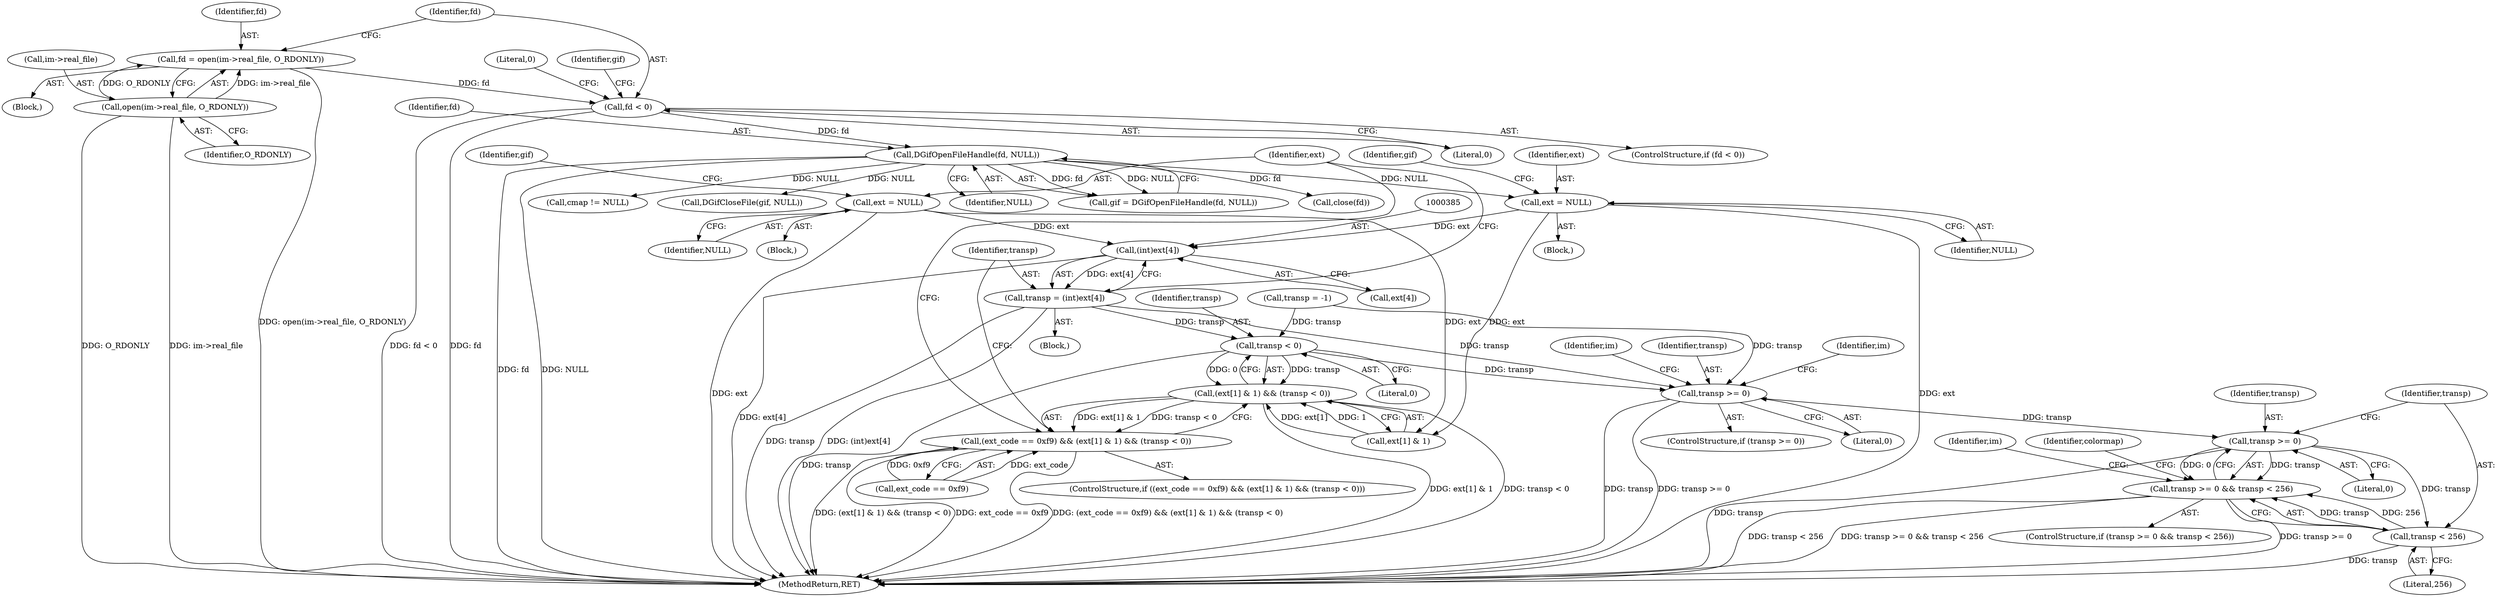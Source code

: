 digraph "0_enlightment_37a96801663b7b4cd3fbe56cc0eb8b6a17e766a8@array" {
"1000384" [label="(Call,(int)ext[4])"];
"1000355" [label="(Call,ext = NULL)"];
"1000189" [label="(Call,DGifOpenFileHandle(fd, NULL))"];
"1000182" [label="(Call,fd < 0)"];
"1000174" [label="(Call,fd = open(im->real_file, O_RDONLY))"];
"1000176" [label="(Call,open(im->real_file, O_RDONLY))"];
"1000389" [label="(Call,ext = NULL)"];
"1000382" [label="(Call,transp = (int)ext[4])"];
"1000378" [label="(Call,transp < 0)"];
"1000372" [label="(Call,(ext[1] & 1) && (transp < 0))"];
"1000368" [label="(Call,(ext_code == 0xf9) && (ext[1] & 1) && (transp < 0))"];
"1000400" [label="(Call,transp >= 0)"];
"1000547" [label="(Call,transp >= 0)"];
"1000546" [label="(Call,transp >= 0 && transp < 256)"];
"1000550" [label="(Call,transp < 256)"];
"1000190" [label="(Identifier,fd)"];
"1000400" [label="(Call,transp >= 0)"];
"1000177" [label="(Call,im->real_file)"];
"1000378" [label="(Call,transp < 0)"];
"1000359" [label="(Identifier,gif)"];
"1000770" [label="(Call,DGifCloseFile(gif, NULL))"];
"1000366" [label="(Block,)"];
"1000372" [label="(Call,(ext[1] & 1) && (transp < 0))"];
"1000573" [label="(Identifier,im)"];
"1000389" [label="(Call,ext = NULL)"];
"1000184" [label="(Literal,0)"];
"1000186" [label="(Literal,0)"];
"1000368" [label="(Call,(ext_code == 0xf9) && (ext[1] & 1) && (transp < 0))"];
"1000367" [label="(ControlStructure,if ((ext_code == 0xf9) && (ext[1] & 1) && (transp < 0)))"];
"1000390" [label="(Identifier,ext)"];
"1000383" [label="(Identifier,transp)"];
"1000406" [label="(Identifier,im)"];
"1000399" [label="(ControlStructure,if (transp >= 0))"];
"1000115" [label="(Block,)"];
"1000380" [label="(Literal,0)"];
"1000386" [label="(Call,ext[4])"];
"1000381" [label="(Block,)"];
"1000182" [label="(Call,fd < 0)"];
"1000174" [label="(Call,fd = open(im->real_file, O_RDONLY))"];
"1000164" [label="(Call,transp = -1)"];
"1000552" [label="(Literal,256)"];
"1000191" [label="(Identifier,NULL)"];
"1000357" [label="(Identifier,NULL)"];
"1000187" [label="(Call,gif = DGifOpenFileHandle(fd, NULL))"];
"1000369" [label="(Call,ext_code == 0xf9)"];
"1000547" [label="(Call,transp >= 0)"];
"1000183" [label="(Identifier,fd)"];
"1000550" [label="(Call,transp < 256)"];
"1000402" [label="(Literal,0)"];
"1000189" [label="(Call,DGifOpenFileHandle(fd, NULL))"];
"1000176" [label="(Call,open(im->real_file, O_RDONLY))"];
"1000548" [label="(Identifier,transp)"];
"1000555" [label="(Identifier,colormap)"];
"1000775" [label="(MethodReturn,RET)"];
"1000382" [label="(Call,transp = (int)ext[4])"];
"1000384" [label="(Call,(int)ext[4])"];
"1000413" [label="(Identifier,im)"];
"1000356" [label="(Identifier,ext)"];
"1000546" [label="(Call,transp >= 0 && transp < 256)"];
"1000352" [label="(Block,)"];
"1000373" [label="(Call,ext[1] & 1)"];
"1000175" [label="(Identifier,fd)"];
"1000196" [label="(Call,close(fd))"];
"1000551" [label="(Identifier,transp)"];
"1000479" [label="(Call,cmap != NULL)"];
"1000180" [label="(Identifier,O_RDONLY)"];
"1000545" [label="(ControlStructure,if (transp >= 0 && transp < 256))"];
"1000401" [label="(Identifier,transp)"];
"1000355" [label="(Call,ext = NULL)"];
"1000188" [label="(Identifier,gif)"];
"1000549" [label="(Literal,0)"];
"1000393" [label="(Identifier,gif)"];
"1000181" [label="(ControlStructure,if (fd < 0))"];
"1000379" [label="(Identifier,transp)"];
"1000391" [label="(Identifier,NULL)"];
"1000384" -> "1000382"  [label="AST: "];
"1000384" -> "1000386"  [label="CFG: "];
"1000385" -> "1000384"  [label="AST: "];
"1000386" -> "1000384"  [label="AST: "];
"1000382" -> "1000384"  [label="CFG: "];
"1000384" -> "1000775"  [label="DDG: ext[4]"];
"1000384" -> "1000382"  [label="DDG: ext[4]"];
"1000355" -> "1000384"  [label="DDG: ext"];
"1000389" -> "1000384"  [label="DDG: ext"];
"1000355" -> "1000352"  [label="AST: "];
"1000355" -> "1000357"  [label="CFG: "];
"1000356" -> "1000355"  [label="AST: "];
"1000357" -> "1000355"  [label="AST: "];
"1000359" -> "1000355"  [label="CFG: "];
"1000355" -> "1000775"  [label="DDG: ext"];
"1000189" -> "1000355"  [label="DDG: NULL"];
"1000355" -> "1000373"  [label="DDG: ext"];
"1000189" -> "1000187"  [label="AST: "];
"1000189" -> "1000191"  [label="CFG: "];
"1000190" -> "1000189"  [label="AST: "];
"1000191" -> "1000189"  [label="AST: "];
"1000187" -> "1000189"  [label="CFG: "];
"1000189" -> "1000775"  [label="DDG: fd"];
"1000189" -> "1000775"  [label="DDG: NULL"];
"1000189" -> "1000187"  [label="DDG: fd"];
"1000189" -> "1000187"  [label="DDG: NULL"];
"1000182" -> "1000189"  [label="DDG: fd"];
"1000189" -> "1000196"  [label="DDG: fd"];
"1000189" -> "1000479"  [label="DDG: NULL"];
"1000189" -> "1000770"  [label="DDG: NULL"];
"1000182" -> "1000181"  [label="AST: "];
"1000182" -> "1000184"  [label="CFG: "];
"1000183" -> "1000182"  [label="AST: "];
"1000184" -> "1000182"  [label="AST: "];
"1000186" -> "1000182"  [label="CFG: "];
"1000188" -> "1000182"  [label="CFG: "];
"1000182" -> "1000775"  [label="DDG: fd < 0"];
"1000182" -> "1000775"  [label="DDG: fd"];
"1000174" -> "1000182"  [label="DDG: fd"];
"1000174" -> "1000115"  [label="AST: "];
"1000174" -> "1000176"  [label="CFG: "];
"1000175" -> "1000174"  [label="AST: "];
"1000176" -> "1000174"  [label="AST: "];
"1000183" -> "1000174"  [label="CFG: "];
"1000174" -> "1000775"  [label="DDG: open(im->real_file, O_RDONLY)"];
"1000176" -> "1000174"  [label="DDG: im->real_file"];
"1000176" -> "1000174"  [label="DDG: O_RDONLY"];
"1000176" -> "1000180"  [label="CFG: "];
"1000177" -> "1000176"  [label="AST: "];
"1000180" -> "1000176"  [label="AST: "];
"1000176" -> "1000775"  [label="DDG: O_RDONLY"];
"1000176" -> "1000775"  [label="DDG: im->real_file"];
"1000389" -> "1000366"  [label="AST: "];
"1000389" -> "1000391"  [label="CFG: "];
"1000390" -> "1000389"  [label="AST: "];
"1000391" -> "1000389"  [label="AST: "];
"1000393" -> "1000389"  [label="CFG: "];
"1000389" -> "1000775"  [label="DDG: ext"];
"1000389" -> "1000373"  [label="DDG: ext"];
"1000382" -> "1000381"  [label="AST: "];
"1000383" -> "1000382"  [label="AST: "];
"1000390" -> "1000382"  [label="CFG: "];
"1000382" -> "1000775"  [label="DDG: transp"];
"1000382" -> "1000775"  [label="DDG: (int)ext[4]"];
"1000382" -> "1000378"  [label="DDG: transp"];
"1000382" -> "1000400"  [label="DDG: transp"];
"1000378" -> "1000372"  [label="AST: "];
"1000378" -> "1000380"  [label="CFG: "];
"1000379" -> "1000378"  [label="AST: "];
"1000380" -> "1000378"  [label="AST: "];
"1000372" -> "1000378"  [label="CFG: "];
"1000378" -> "1000775"  [label="DDG: transp"];
"1000378" -> "1000372"  [label="DDG: transp"];
"1000378" -> "1000372"  [label="DDG: 0"];
"1000164" -> "1000378"  [label="DDG: transp"];
"1000378" -> "1000400"  [label="DDG: transp"];
"1000372" -> "1000368"  [label="AST: "];
"1000372" -> "1000373"  [label="CFG: "];
"1000373" -> "1000372"  [label="AST: "];
"1000368" -> "1000372"  [label="CFG: "];
"1000372" -> "1000775"  [label="DDG: ext[1] & 1"];
"1000372" -> "1000775"  [label="DDG: transp < 0"];
"1000372" -> "1000368"  [label="DDG: ext[1] & 1"];
"1000372" -> "1000368"  [label="DDG: transp < 0"];
"1000373" -> "1000372"  [label="DDG: ext[1]"];
"1000373" -> "1000372"  [label="DDG: 1"];
"1000368" -> "1000367"  [label="AST: "];
"1000368" -> "1000369"  [label="CFG: "];
"1000369" -> "1000368"  [label="AST: "];
"1000383" -> "1000368"  [label="CFG: "];
"1000390" -> "1000368"  [label="CFG: "];
"1000368" -> "1000775"  [label="DDG: ext_code == 0xf9"];
"1000368" -> "1000775"  [label="DDG: (ext_code == 0xf9) && (ext[1] & 1) && (transp < 0)"];
"1000368" -> "1000775"  [label="DDG: (ext[1] & 1) && (transp < 0)"];
"1000369" -> "1000368"  [label="DDG: ext_code"];
"1000369" -> "1000368"  [label="DDG: 0xf9"];
"1000400" -> "1000399"  [label="AST: "];
"1000400" -> "1000402"  [label="CFG: "];
"1000401" -> "1000400"  [label="AST: "];
"1000402" -> "1000400"  [label="AST: "];
"1000406" -> "1000400"  [label="CFG: "];
"1000413" -> "1000400"  [label="CFG: "];
"1000400" -> "1000775"  [label="DDG: transp"];
"1000400" -> "1000775"  [label="DDG: transp >= 0"];
"1000164" -> "1000400"  [label="DDG: transp"];
"1000400" -> "1000547"  [label="DDG: transp"];
"1000547" -> "1000546"  [label="AST: "];
"1000547" -> "1000549"  [label="CFG: "];
"1000548" -> "1000547"  [label="AST: "];
"1000549" -> "1000547"  [label="AST: "];
"1000551" -> "1000547"  [label="CFG: "];
"1000546" -> "1000547"  [label="CFG: "];
"1000547" -> "1000775"  [label="DDG: transp"];
"1000547" -> "1000546"  [label="DDG: transp"];
"1000547" -> "1000546"  [label="DDG: 0"];
"1000547" -> "1000550"  [label="DDG: transp"];
"1000546" -> "1000545"  [label="AST: "];
"1000546" -> "1000550"  [label="CFG: "];
"1000550" -> "1000546"  [label="AST: "];
"1000555" -> "1000546"  [label="CFG: "];
"1000573" -> "1000546"  [label="CFG: "];
"1000546" -> "1000775"  [label="DDG: transp < 256"];
"1000546" -> "1000775"  [label="DDG: transp >= 0 && transp < 256"];
"1000546" -> "1000775"  [label="DDG: transp >= 0"];
"1000550" -> "1000546"  [label="DDG: transp"];
"1000550" -> "1000546"  [label="DDG: 256"];
"1000550" -> "1000552"  [label="CFG: "];
"1000551" -> "1000550"  [label="AST: "];
"1000552" -> "1000550"  [label="AST: "];
"1000550" -> "1000775"  [label="DDG: transp"];
}

